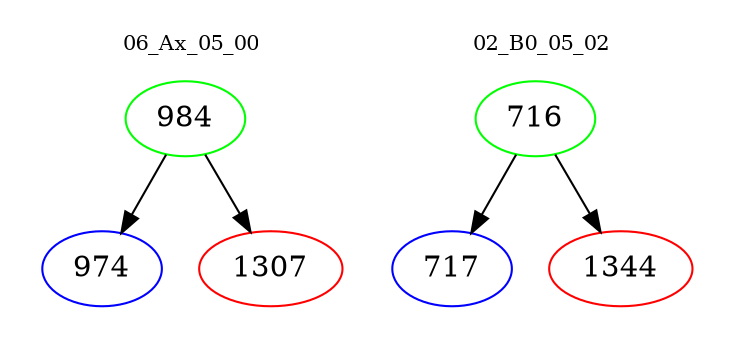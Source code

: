 digraph{
subgraph cluster_0 {
color = white
label = "06_Ax_05_00";
fontsize=10;
T0_984 [label="984", color="green"]
T0_984 -> T0_974 [color="black"]
T0_974 [label="974", color="blue"]
T0_984 -> T0_1307 [color="black"]
T0_1307 [label="1307", color="red"]
}
subgraph cluster_1 {
color = white
label = "02_B0_05_02";
fontsize=10;
T1_716 [label="716", color="green"]
T1_716 -> T1_717 [color="black"]
T1_717 [label="717", color="blue"]
T1_716 -> T1_1344 [color="black"]
T1_1344 [label="1344", color="red"]
}
}
